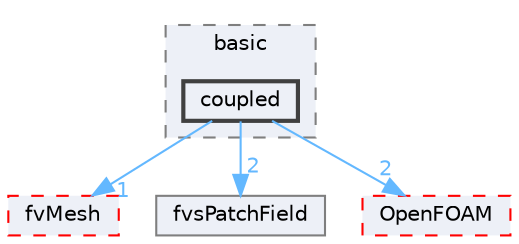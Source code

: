 digraph "src/finiteVolume/fields/fvsPatchFields/basic/coupled"
{
 // LATEX_PDF_SIZE
  bgcolor="transparent";
  edge [fontname=Helvetica,fontsize=10,labelfontname=Helvetica,labelfontsize=10];
  node [fontname=Helvetica,fontsize=10,shape=box,height=0.2,width=0.4];
  compound=true
  subgraph clusterdir_958a3dd6045466a25f270895e6927ee8 {
    graph [ bgcolor="#edf0f7", pencolor="grey50", label="basic", fontname=Helvetica,fontsize=10 style="filled,dashed", URL="dir_958a3dd6045466a25f270895e6927ee8.html",tooltip=""]
  dir_096ed61728df6da9fc6ceb1d1cb68279 [label="coupled", fillcolor="#edf0f7", color="grey25", style="filled,bold", URL="dir_096ed61728df6da9fc6ceb1d1cb68279.html",tooltip=""];
  }
  dir_c382fa095c9c33d8673c0dd60aaef275 [label="fvMesh", fillcolor="#edf0f7", color="red", style="filled,dashed", URL="dir_c382fa095c9c33d8673c0dd60aaef275.html",tooltip=""];
  dir_f8fc54ccdbdfd051989b9c9b77557e92 [label="fvsPatchField", fillcolor="#edf0f7", color="grey50", style="filled", URL="dir_f8fc54ccdbdfd051989b9c9b77557e92.html",tooltip=""];
  dir_c5473ff19b20e6ec4dfe5c310b3778a8 [label="OpenFOAM", fillcolor="#edf0f7", color="red", style="filled,dashed", URL="dir_c5473ff19b20e6ec4dfe5c310b3778a8.html",tooltip=""];
  dir_096ed61728df6da9fc6ceb1d1cb68279->dir_c382fa095c9c33d8673c0dd60aaef275 [headlabel="1", labeldistance=1.5 headhref="dir_000707_001544.html" href="dir_000707_001544.html" color="steelblue1" fontcolor="steelblue1"];
  dir_096ed61728df6da9fc6ceb1d1cb68279->dir_c5473ff19b20e6ec4dfe5c310b3778a8 [headlabel="2", labeldistance=1.5 headhref="dir_000707_002695.html" href="dir_000707_002695.html" color="steelblue1" fontcolor="steelblue1"];
  dir_096ed61728df6da9fc6ceb1d1cb68279->dir_f8fc54ccdbdfd051989b9c9b77557e92 [headlabel="2", labeldistance=1.5 headhref="dir_000707_001572.html" href="dir_000707_001572.html" color="steelblue1" fontcolor="steelblue1"];
}
